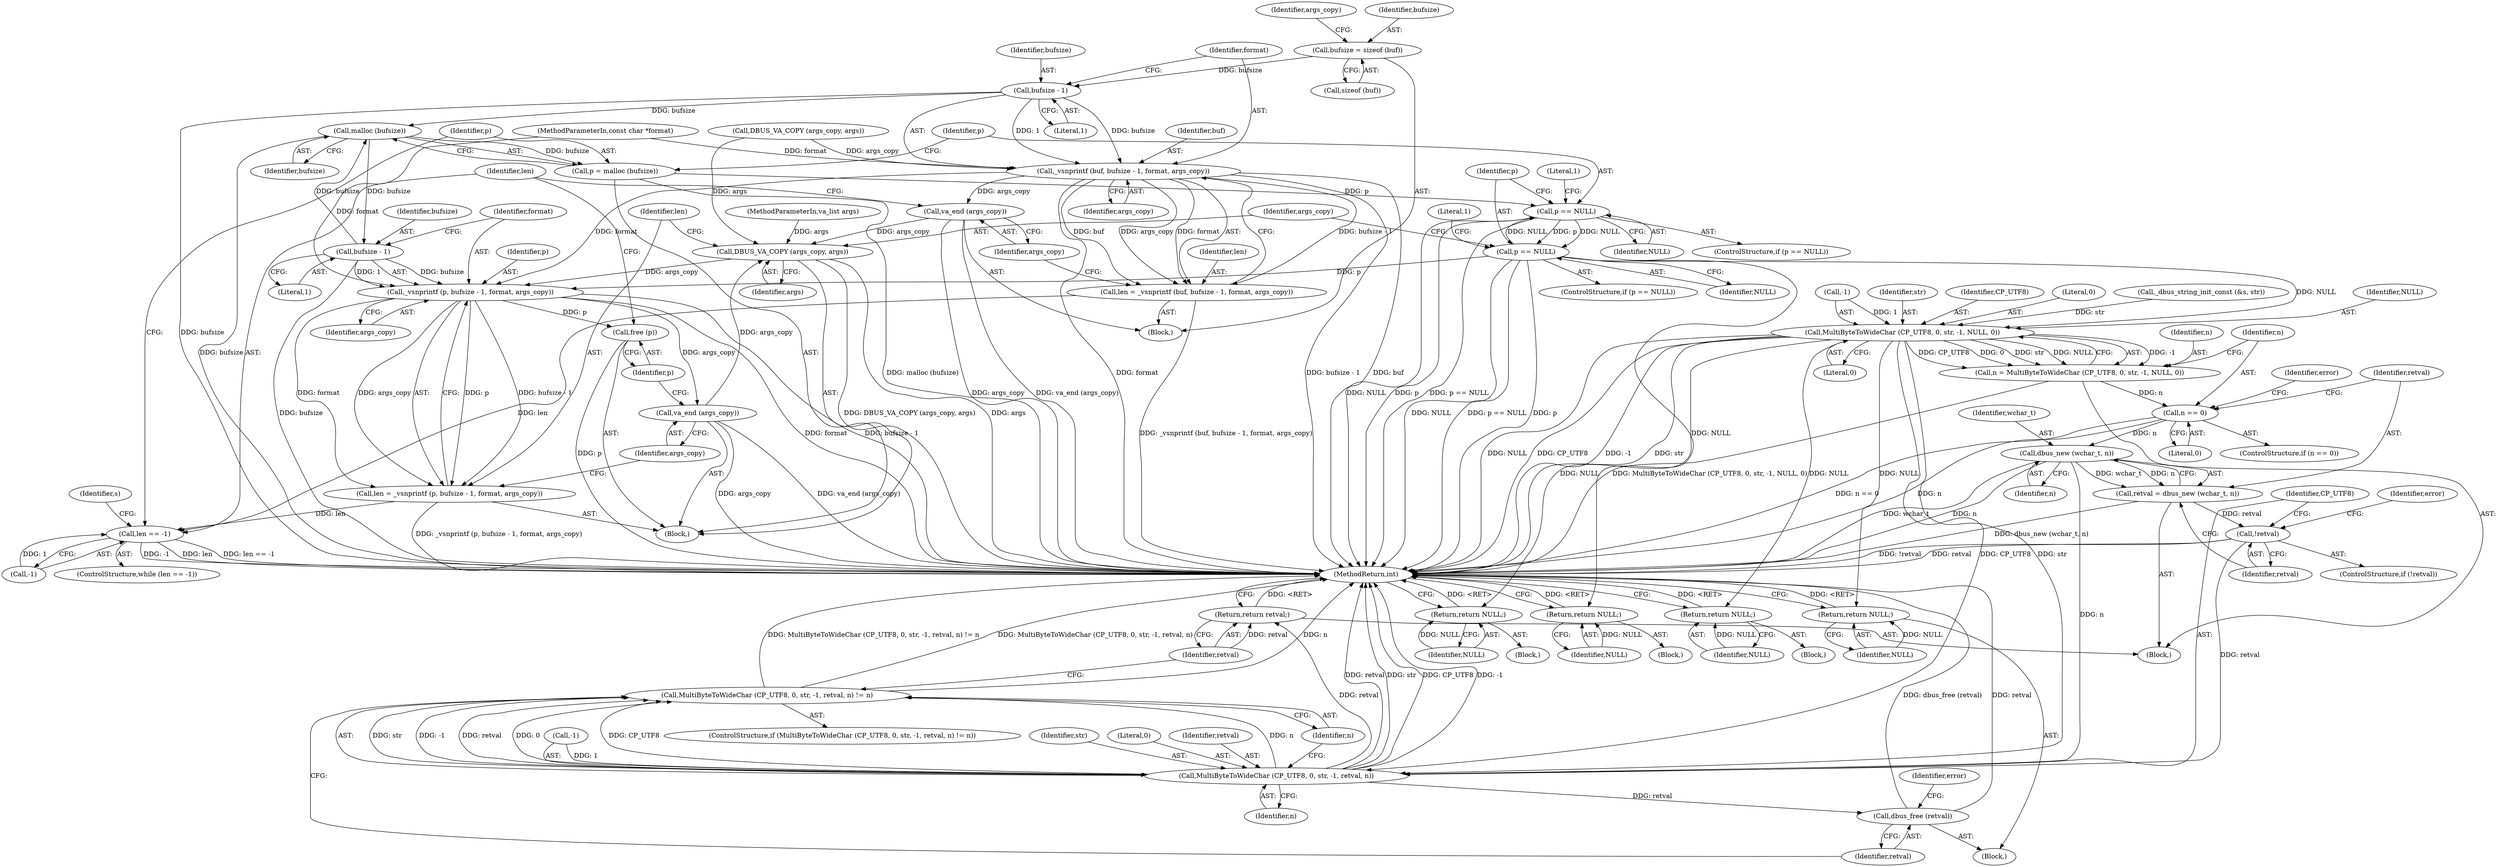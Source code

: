 digraph "0_dbus_954d75b2b64e4799f360d2a6bf9cff6d9fee37e7@API" {
"1000113" [label="(Call,bufsize = sizeof (buf))"];
"1000124" [label="(Call,bufsize - 1)"];
"1000122" [label="(Call,_vsnprintf (buf, bufsize - 1, format, args_copy))"];
"1000120" [label="(Call,len = _vsnprintf (buf, bufsize - 1, format, args_copy))"];
"1000132" [label="(Call,len == -1)"];
"1000129" [label="(Call,va_end (args_copy))"];
"1000155" [label="(Call,DBUS_VA_COPY (args_copy, args))"];
"1000160" [label="(Call,_vsnprintf (p, bufsize - 1, format, args_copy))"];
"1000158" [label="(Call,len = _vsnprintf (p, bufsize - 1, format, args_copy))"];
"1000167" [label="(Call,va_end (args_copy))"];
"1000169" [label="(Call,free (p))"];
"1000139" [label="(Call,malloc (bufsize))"];
"1000137" [label="(Call,p = malloc (bufsize))"];
"1000142" [label="(Call,p == NULL)"];
"1000149" [label="(Call,p == NULL)"];
"1000193" [label="(Return,return NULL;)"];
"1000197" [label="(Call,MultiByteToWideChar (CP_UTF8, 0, str, -1, NULL, 0))"];
"1000195" [label="(Call,n = MultiByteToWideChar (CP_UTF8, 0, str, -1, NULL, 0))"];
"1000206" [label="(Call,n == 0)"];
"1000217" [label="(Call,dbus_new (wchar_t, n))"];
"1000215" [label="(Call,retval = dbus_new (wchar_t, n))"];
"1000221" [label="(Call,!retval)"];
"1000230" [label="(Call,MultiByteToWideChar (CP_UTF8, 0, str, -1, retval, n))"];
"1000229" [label="(Call,MultiByteToWideChar (CP_UTF8, 0, str, -1, retval, n) != n)"];
"1000240" [label="(Call,dbus_free (retval))"];
"1000248" [label="(Return,return retval;)"];
"1000213" [label="(Return,return NULL;)"];
"1000226" [label="(Return,return NULL;)"];
"1000246" [label="(Return,return NULL;)"];
"1000162" [label="(Call,bufsize - 1)"];
"1000204" [label="(Literal,0)"];
"1000161" [label="(Identifier,p)"];
"1000118" [label="(Identifier,args_copy)"];
"1000170" [label="(Identifier,p)"];
"1000149" [label="(Call,p == NULL)"];
"1000217" [label="(Call,dbus_new (wchar_t, n))"];
"1000194" [label="(Identifier,NULL)"];
"1000198" [label="(Identifier,CP_UTF8)"];
"1000144" [label="(Identifier,NULL)"];
"1000150" [label="(Identifier,p)"];
"1000228" [label="(ControlStructure,if (MultiByteToWideChar (CP_UTF8, 0, str, -1, retval, n) != n))"];
"1000248" [label="(Return,return retval;)"];
"1000154" [label="(Literal,1)"];
"1000151" [label="(Identifier,NULL)"];
"1000126" [label="(Literal,1)"];
"1000147" [label="(Literal,1)"];
"1000237" [label="(Identifier,n)"];
"1000121" [label="(Identifier,len)"];
"1000206" [label="(Call,n == 0)"];
"1000132" [label="(Call,len == -1)"];
"1000139" [label="(Call,malloc (bufsize))"];
"1000133" [label="(Identifier,len)"];
"1000213" [label="(Return,return NULL;)"];
"1000137" [label="(Call,p = malloc (bufsize))"];
"1000238" [label="(Identifier,n)"];
"1000227" [label="(Identifier,NULL)"];
"1000311" [label="(MethodReturn,int)"];
"1000165" [label="(Identifier,format)"];
"1000159" [label="(Identifier,len)"];
"1000239" [label="(Block,)"];
"1000141" [label="(ControlStructure,if (p == NULL))"];
"1000193" [label="(Return,return NULL;)"];
"1000216" [label="(Identifier,retval)"];
"1000219" [label="(Identifier,n)"];
"1000156" [label="(Identifier,args_copy)"];
"1000177" [label="(Identifier,s)"];
"1000127" [label="(Identifier,format)"];
"1000207" [label="(Identifier,n)"];
"1000167" [label="(Call,va_end (args_copy))"];
"1000188" [label="(Block,)"];
"1000124" [label="(Call,bufsize - 1)"];
"1000199" [label="(Literal,0)"];
"1000226" [label="(Return,return NULL;)"];
"1000120" [label="(Call,len = _vsnprintf (buf, bufsize - 1, format, args_copy))"];
"1000208" [label="(Literal,0)"];
"1000171" [label="(Block,)"];
"1000230" [label="(Call,MultiByteToWideChar (CP_UTF8, 0, str, -1, retval, n))"];
"1000215" [label="(Call,retval = dbus_new (wchar_t, n))"];
"1000243" [label="(Identifier,error)"];
"1000175" [label="(Call,_dbus_string_init_const (&s, str))"];
"1000166" [label="(Identifier,args_copy)"];
"1000249" [label="(Identifier,retval)"];
"1000247" [label="(Identifier,NULL)"];
"1000246" [label="(Return,return NULL;)"];
"1000196" [label="(Identifier,n)"];
"1000225" [label="(Identifier,error)"];
"1000125" [label="(Identifier,bufsize)"];
"1000160" [label="(Call,_vsnprintf (p, bufsize - 1, format, args_copy))"];
"1000195" [label="(Call,n = MultiByteToWideChar (CP_UTF8, 0, str, -1, NULL, 0))"];
"1000234" [label="(Call,-1)"];
"1000223" [label="(Block,)"];
"1000218" [label="(Identifier,wchar_t)"];
"1000122" [label="(Call,_vsnprintf (buf, bufsize - 1, format, args_copy))"];
"1000214" [label="(Identifier,NULL)"];
"1000241" [label="(Identifier,retval)"];
"1000205" [label="(ControlStructure,if (n == 0))"];
"1000221" [label="(Call,!retval)"];
"1000240" [label="(Call,dbus_free (retval))"];
"1000129" [label="(Call,va_end (args_copy))"];
"1000162" [label="(Call,bufsize - 1)"];
"1000148" [label="(ControlStructure,if (p == NULL))"];
"1000211" [label="(Identifier,error)"];
"1000113" [label="(Call,bufsize = sizeof (buf))"];
"1000231" [label="(Identifier,CP_UTF8)"];
"1000117" [label="(Call,DBUS_VA_COPY (args_copy, args))"];
"1000142" [label="(Call,p == NULL)"];
"1000169" [label="(Call,free (p))"];
"1000233" [label="(Identifier,str)"];
"1000115" [label="(Call,sizeof (buf))"];
"1000143" [label="(Identifier,p)"];
"1000128" [label="(Identifier,args_copy)"];
"1000107" [label="(MethodParameterIn,va_list args)"];
"1000232" [label="(Literal,0)"];
"1000197" [label="(Call,MultiByteToWideChar (CP_UTF8, 0, str, -1, NULL, 0))"];
"1000164" [label="(Literal,1)"];
"1000138" [label="(Identifier,p)"];
"1000229" [label="(Call,MultiByteToWideChar (CP_UTF8, 0, str, -1, retval, n) != n)"];
"1000155" [label="(Call,DBUS_VA_COPY (args_copy, args))"];
"1000203" [label="(Identifier,NULL)"];
"1000201" [label="(Call,-1)"];
"1000163" [label="(Identifier,bufsize)"];
"1000236" [label="(Identifier,retval)"];
"1000157" [label="(Identifier,args)"];
"1000123" [label="(Identifier,buf)"];
"1000136" [label="(Block,)"];
"1000114" [label="(Identifier,bufsize)"];
"1000220" [label="(ControlStructure,if (!retval))"];
"1000158" [label="(Call,len = _vsnprintf (p, bufsize - 1, format, args_copy))"];
"1000200" [label="(Identifier,str)"];
"1000106" [label="(MethodParameterIn,const char *format)"];
"1000209" [label="(Block,)"];
"1000130" [label="(Identifier,args_copy)"];
"1000108" [label="(Block,)"];
"1000140" [label="(Identifier,bufsize)"];
"1000134" [label="(Call,-1)"];
"1000168" [label="(Identifier,args_copy)"];
"1000222" [label="(Identifier,retval)"];
"1000131" [label="(ControlStructure,while (len == -1))"];
"1000113" -> "1000108"  [label="AST: "];
"1000113" -> "1000115"  [label="CFG: "];
"1000114" -> "1000113"  [label="AST: "];
"1000115" -> "1000113"  [label="AST: "];
"1000118" -> "1000113"  [label="CFG: "];
"1000113" -> "1000124"  [label="DDG: bufsize"];
"1000124" -> "1000122"  [label="AST: "];
"1000124" -> "1000126"  [label="CFG: "];
"1000125" -> "1000124"  [label="AST: "];
"1000126" -> "1000124"  [label="AST: "];
"1000127" -> "1000124"  [label="CFG: "];
"1000124" -> "1000311"  [label="DDG: bufsize"];
"1000124" -> "1000122"  [label="DDG: bufsize"];
"1000124" -> "1000122"  [label="DDG: 1"];
"1000124" -> "1000139"  [label="DDG: bufsize"];
"1000122" -> "1000120"  [label="AST: "];
"1000122" -> "1000128"  [label="CFG: "];
"1000123" -> "1000122"  [label="AST: "];
"1000127" -> "1000122"  [label="AST: "];
"1000128" -> "1000122"  [label="AST: "];
"1000120" -> "1000122"  [label="CFG: "];
"1000122" -> "1000311"  [label="DDG: buf"];
"1000122" -> "1000311"  [label="DDG: format"];
"1000122" -> "1000311"  [label="DDG: bufsize - 1"];
"1000122" -> "1000120"  [label="DDG: buf"];
"1000122" -> "1000120"  [label="DDG: bufsize - 1"];
"1000122" -> "1000120"  [label="DDG: format"];
"1000122" -> "1000120"  [label="DDG: args_copy"];
"1000106" -> "1000122"  [label="DDG: format"];
"1000117" -> "1000122"  [label="DDG: args_copy"];
"1000122" -> "1000129"  [label="DDG: args_copy"];
"1000122" -> "1000160"  [label="DDG: format"];
"1000120" -> "1000108"  [label="AST: "];
"1000121" -> "1000120"  [label="AST: "];
"1000130" -> "1000120"  [label="CFG: "];
"1000120" -> "1000311"  [label="DDG: _vsnprintf (buf, bufsize - 1, format, args_copy)"];
"1000120" -> "1000132"  [label="DDG: len"];
"1000132" -> "1000131"  [label="AST: "];
"1000132" -> "1000134"  [label="CFG: "];
"1000133" -> "1000132"  [label="AST: "];
"1000134" -> "1000132"  [label="AST: "];
"1000138" -> "1000132"  [label="CFG: "];
"1000177" -> "1000132"  [label="CFG: "];
"1000132" -> "1000311"  [label="DDG: len"];
"1000132" -> "1000311"  [label="DDG: len == -1"];
"1000132" -> "1000311"  [label="DDG: -1"];
"1000158" -> "1000132"  [label="DDG: len"];
"1000134" -> "1000132"  [label="DDG: 1"];
"1000129" -> "1000108"  [label="AST: "];
"1000129" -> "1000130"  [label="CFG: "];
"1000130" -> "1000129"  [label="AST: "];
"1000133" -> "1000129"  [label="CFG: "];
"1000129" -> "1000311"  [label="DDG: args_copy"];
"1000129" -> "1000311"  [label="DDG: va_end (args_copy)"];
"1000129" -> "1000155"  [label="DDG: args_copy"];
"1000155" -> "1000136"  [label="AST: "];
"1000155" -> "1000157"  [label="CFG: "];
"1000156" -> "1000155"  [label="AST: "];
"1000157" -> "1000155"  [label="AST: "];
"1000159" -> "1000155"  [label="CFG: "];
"1000155" -> "1000311"  [label="DDG: args"];
"1000155" -> "1000311"  [label="DDG: DBUS_VA_COPY (args_copy, args)"];
"1000167" -> "1000155"  [label="DDG: args_copy"];
"1000117" -> "1000155"  [label="DDG: args"];
"1000107" -> "1000155"  [label="DDG: args"];
"1000155" -> "1000160"  [label="DDG: args_copy"];
"1000160" -> "1000158"  [label="AST: "];
"1000160" -> "1000166"  [label="CFG: "];
"1000161" -> "1000160"  [label="AST: "];
"1000162" -> "1000160"  [label="AST: "];
"1000165" -> "1000160"  [label="AST: "];
"1000166" -> "1000160"  [label="AST: "];
"1000158" -> "1000160"  [label="CFG: "];
"1000160" -> "1000311"  [label="DDG: bufsize - 1"];
"1000160" -> "1000311"  [label="DDG: format"];
"1000160" -> "1000158"  [label="DDG: p"];
"1000160" -> "1000158"  [label="DDG: bufsize - 1"];
"1000160" -> "1000158"  [label="DDG: format"];
"1000160" -> "1000158"  [label="DDG: args_copy"];
"1000149" -> "1000160"  [label="DDG: p"];
"1000162" -> "1000160"  [label="DDG: bufsize"];
"1000162" -> "1000160"  [label="DDG: 1"];
"1000106" -> "1000160"  [label="DDG: format"];
"1000160" -> "1000167"  [label="DDG: args_copy"];
"1000160" -> "1000169"  [label="DDG: p"];
"1000158" -> "1000136"  [label="AST: "];
"1000159" -> "1000158"  [label="AST: "];
"1000168" -> "1000158"  [label="CFG: "];
"1000158" -> "1000311"  [label="DDG: _vsnprintf (p, bufsize - 1, format, args_copy)"];
"1000167" -> "1000136"  [label="AST: "];
"1000167" -> "1000168"  [label="CFG: "];
"1000168" -> "1000167"  [label="AST: "];
"1000170" -> "1000167"  [label="CFG: "];
"1000167" -> "1000311"  [label="DDG: args_copy"];
"1000167" -> "1000311"  [label="DDG: va_end (args_copy)"];
"1000169" -> "1000136"  [label="AST: "];
"1000169" -> "1000170"  [label="CFG: "];
"1000170" -> "1000169"  [label="AST: "];
"1000133" -> "1000169"  [label="CFG: "];
"1000169" -> "1000311"  [label="DDG: p"];
"1000139" -> "1000137"  [label="AST: "];
"1000139" -> "1000140"  [label="CFG: "];
"1000140" -> "1000139"  [label="AST: "];
"1000137" -> "1000139"  [label="CFG: "];
"1000139" -> "1000311"  [label="DDG: bufsize"];
"1000139" -> "1000137"  [label="DDG: bufsize"];
"1000162" -> "1000139"  [label="DDG: bufsize"];
"1000139" -> "1000162"  [label="DDG: bufsize"];
"1000137" -> "1000136"  [label="AST: "];
"1000138" -> "1000137"  [label="AST: "];
"1000143" -> "1000137"  [label="CFG: "];
"1000137" -> "1000311"  [label="DDG: malloc (bufsize)"];
"1000137" -> "1000142"  [label="DDG: p"];
"1000142" -> "1000141"  [label="AST: "];
"1000142" -> "1000144"  [label="CFG: "];
"1000143" -> "1000142"  [label="AST: "];
"1000144" -> "1000142"  [label="AST: "];
"1000147" -> "1000142"  [label="CFG: "];
"1000150" -> "1000142"  [label="CFG: "];
"1000142" -> "1000311"  [label="DDG: p == NULL"];
"1000142" -> "1000311"  [label="DDG: NULL"];
"1000142" -> "1000311"  [label="DDG: p"];
"1000149" -> "1000142"  [label="DDG: NULL"];
"1000142" -> "1000149"  [label="DDG: p"];
"1000142" -> "1000149"  [label="DDG: NULL"];
"1000149" -> "1000148"  [label="AST: "];
"1000149" -> "1000151"  [label="CFG: "];
"1000150" -> "1000149"  [label="AST: "];
"1000151" -> "1000149"  [label="AST: "];
"1000154" -> "1000149"  [label="CFG: "];
"1000156" -> "1000149"  [label="CFG: "];
"1000149" -> "1000311"  [label="DDG: NULL"];
"1000149" -> "1000311"  [label="DDG: p == NULL"];
"1000149" -> "1000311"  [label="DDG: p"];
"1000149" -> "1000193"  [label="DDG: NULL"];
"1000149" -> "1000197"  [label="DDG: NULL"];
"1000193" -> "1000188"  [label="AST: "];
"1000193" -> "1000194"  [label="CFG: "];
"1000194" -> "1000193"  [label="AST: "];
"1000311" -> "1000193"  [label="CFG: "];
"1000193" -> "1000311"  [label="DDG: <RET>"];
"1000194" -> "1000193"  [label="DDG: NULL"];
"1000197" -> "1000195"  [label="AST: "];
"1000197" -> "1000204"  [label="CFG: "];
"1000198" -> "1000197"  [label="AST: "];
"1000199" -> "1000197"  [label="AST: "];
"1000200" -> "1000197"  [label="AST: "];
"1000201" -> "1000197"  [label="AST: "];
"1000203" -> "1000197"  [label="AST: "];
"1000204" -> "1000197"  [label="AST: "];
"1000195" -> "1000197"  [label="CFG: "];
"1000197" -> "1000311"  [label="DDG: -1"];
"1000197" -> "1000311"  [label="DDG: str"];
"1000197" -> "1000311"  [label="DDG: NULL"];
"1000197" -> "1000311"  [label="DDG: CP_UTF8"];
"1000197" -> "1000195"  [label="DDG: -1"];
"1000197" -> "1000195"  [label="DDG: CP_UTF8"];
"1000197" -> "1000195"  [label="DDG: 0"];
"1000197" -> "1000195"  [label="DDG: str"];
"1000197" -> "1000195"  [label="DDG: NULL"];
"1000175" -> "1000197"  [label="DDG: str"];
"1000201" -> "1000197"  [label="DDG: 1"];
"1000197" -> "1000213"  [label="DDG: NULL"];
"1000197" -> "1000226"  [label="DDG: NULL"];
"1000197" -> "1000230"  [label="DDG: CP_UTF8"];
"1000197" -> "1000230"  [label="DDG: str"];
"1000197" -> "1000246"  [label="DDG: NULL"];
"1000195" -> "1000171"  [label="AST: "];
"1000196" -> "1000195"  [label="AST: "];
"1000207" -> "1000195"  [label="CFG: "];
"1000195" -> "1000311"  [label="DDG: MultiByteToWideChar (CP_UTF8, 0, str, -1, NULL, 0)"];
"1000195" -> "1000206"  [label="DDG: n"];
"1000206" -> "1000205"  [label="AST: "];
"1000206" -> "1000208"  [label="CFG: "];
"1000207" -> "1000206"  [label="AST: "];
"1000208" -> "1000206"  [label="AST: "];
"1000211" -> "1000206"  [label="CFG: "];
"1000216" -> "1000206"  [label="CFG: "];
"1000206" -> "1000311"  [label="DDG: n == 0"];
"1000206" -> "1000311"  [label="DDG: n"];
"1000206" -> "1000217"  [label="DDG: n"];
"1000217" -> "1000215"  [label="AST: "];
"1000217" -> "1000219"  [label="CFG: "];
"1000218" -> "1000217"  [label="AST: "];
"1000219" -> "1000217"  [label="AST: "];
"1000215" -> "1000217"  [label="CFG: "];
"1000217" -> "1000311"  [label="DDG: n"];
"1000217" -> "1000311"  [label="DDG: wchar_t"];
"1000217" -> "1000215"  [label="DDG: wchar_t"];
"1000217" -> "1000215"  [label="DDG: n"];
"1000217" -> "1000230"  [label="DDG: n"];
"1000215" -> "1000171"  [label="AST: "];
"1000216" -> "1000215"  [label="AST: "];
"1000222" -> "1000215"  [label="CFG: "];
"1000215" -> "1000311"  [label="DDG: dbus_new (wchar_t, n)"];
"1000215" -> "1000221"  [label="DDG: retval"];
"1000221" -> "1000220"  [label="AST: "];
"1000221" -> "1000222"  [label="CFG: "];
"1000222" -> "1000221"  [label="AST: "];
"1000225" -> "1000221"  [label="CFG: "];
"1000231" -> "1000221"  [label="CFG: "];
"1000221" -> "1000311"  [label="DDG: !retval"];
"1000221" -> "1000311"  [label="DDG: retval"];
"1000221" -> "1000230"  [label="DDG: retval"];
"1000230" -> "1000229"  [label="AST: "];
"1000230" -> "1000237"  [label="CFG: "];
"1000231" -> "1000230"  [label="AST: "];
"1000232" -> "1000230"  [label="AST: "];
"1000233" -> "1000230"  [label="AST: "];
"1000234" -> "1000230"  [label="AST: "];
"1000236" -> "1000230"  [label="AST: "];
"1000237" -> "1000230"  [label="AST: "];
"1000238" -> "1000230"  [label="CFG: "];
"1000230" -> "1000311"  [label="DDG: retval"];
"1000230" -> "1000311"  [label="DDG: str"];
"1000230" -> "1000311"  [label="DDG: CP_UTF8"];
"1000230" -> "1000311"  [label="DDG: -1"];
"1000230" -> "1000229"  [label="DDG: str"];
"1000230" -> "1000229"  [label="DDG: -1"];
"1000230" -> "1000229"  [label="DDG: retval"];
"1000230" -> "1000229"  [label="DDG: 0"];
"1000230" -> "1000229"  [label="DDG: CP_UTF8"];
"1000230" -> "1000229"  [label="DDG: n"];
"1000234" -> "1000230"  [label="DDG: 1"];
"1000230" -> "1000240"  [label="DDG: retval"];
"1000230" -> "1000248"  [label="DDG: retval"];
"1000229" -> "1000228"  [label="AST: "];
"1000229" -> "1000238"  [label="CFG: "];
"1000238" -> "1000229"  [label="AST: "];
"1000241" -> "1000229"  [label="CFG: "];
"1000249" -> "1000229"  [label="CFG: "];
"1000229" -> "1000311"  [label="DDG: n"];
"1000229" -> "1000311"  [label="DDG: MultiByteToWideChar (CP_UTF8, 0, str, -1, retval, n) != n"];
"1000229" -> "1000311"  [label="DDG: MultiByteToWideChar (CP_UTF8, 0, str, -1, retval, n)"];
"1000240" -> "1000239"  [label="AST: "];
"1000240" -> "1000241"  [label="CFG: "];
"1000241" -> "1000240"  [label="AST: "];
"1000243" -> "1000240"  [label="CFG: "];
"1000240" -> "1000311"  [label="DDG: dbus_free (retval)"];
"1000240" -> "1000311"  [label="DDG: retval"];
"1000248" -> "1000171"  [label="AST: "];
"1000248" -> "1000249"  [label="CFG: "];
"1000249" -> "1000248"  [label="AST: "];
"1000311" -> "1000248"  [label="CFG: "];
"1000248" -> "1000311"  [label="DDG: <RET>"];
"1000249" -> "1000248"  [label="DDG: retval"];
"1000213" -> "1000209"  [label="AST: "];
"1000213" -> "1000214"  [label="CFG: "];
"1000214" -> "1000213"  [label="AST: "];
"1000311" -> "1000213"  [label="CFG: "];
"1000213" -> "1000311"  [label="DDG: <RET>"];
"1000214" -> "1000213"  [label="DDG: NULL"];
"1000226" -> "1000223"  [label="AST: "];
"1000226" -> "1000227"  [label="CFG: "];
"1000227" -> "1000226"  [label="AST: "];
"1000311" -> "1000226"  [label="CFG: "];
"1000226" -> "1000311"  [label="DDG: <RET>"];
"1000227" -> "1000226"  [label="DDG: NULL"];
"1000246" -> "1000239"  [label="AST: "];
"1000246" -> "1000247"  [label="CFG: "];
"1000247" -> "1000246"  [label="AST: "];
"1000311" -> "1000246"  [label="CFG: "];
"1000246" -> "1000311"  [label="DDG: <RET>"];
"1000247" -> "1000246"  [label="DDG: NULL"];
"1000162" -> "1000164"  [label="CFG: "];
"1000163" -> "1000162"  [label="AST: "];
"1000164" -> "1000162"  [label="AST: "];
"1000165" -> "1000162"  [label="CFG: "];
"1000162" -> "1000311"  [label="DDG: bufsize"];
}

